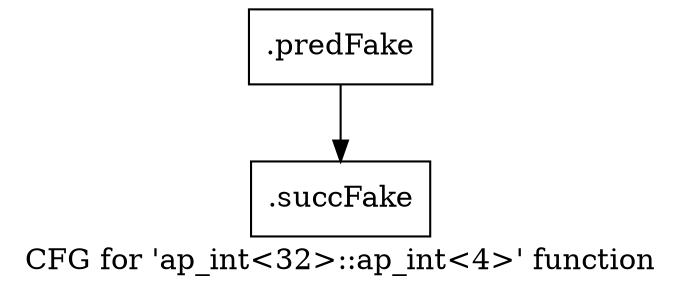 digraph "CFG for 'ap_int\<32\>::ap_int\<4\>' function" {
	label="CFG for 'ap_int\<32\>::ap_int\<4\>' function";

	Node0x45fb730 [shape=record,filename="",linenumber="",label="{.predFake}"];
	Node0x45fb730 -> Node0x47b9030[ callList="" memoryops="" filename="/media/miguel/NewVolume/Linux/Xilinx/Vitis_HLS/2020.2/include/ap_int.h" execusionnum="129"];
	Node0x47b9030 [shape=record,filename="/media/miguel/NewVolume/Linux/Xilinx/Vitis_HLS/2020.2/include/ap_int.h",linenumber="70",label="{.succFake}"];
}
